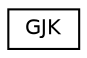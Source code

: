 digraph "Graphical Class Hierarchy"
{
  edge [fontname="Helvetica",fontsize="10",labelfontname="Helvetica",labelfontsize="10"];
  node [fontname="Helvetica",fontsize="10",shape=record];
  rankdir="LR";
  Node0 [label="GJK",height=0.2,width=0.4,color="black", fillcolor="white", style="filled",URL="$classGJK.html"];
}
